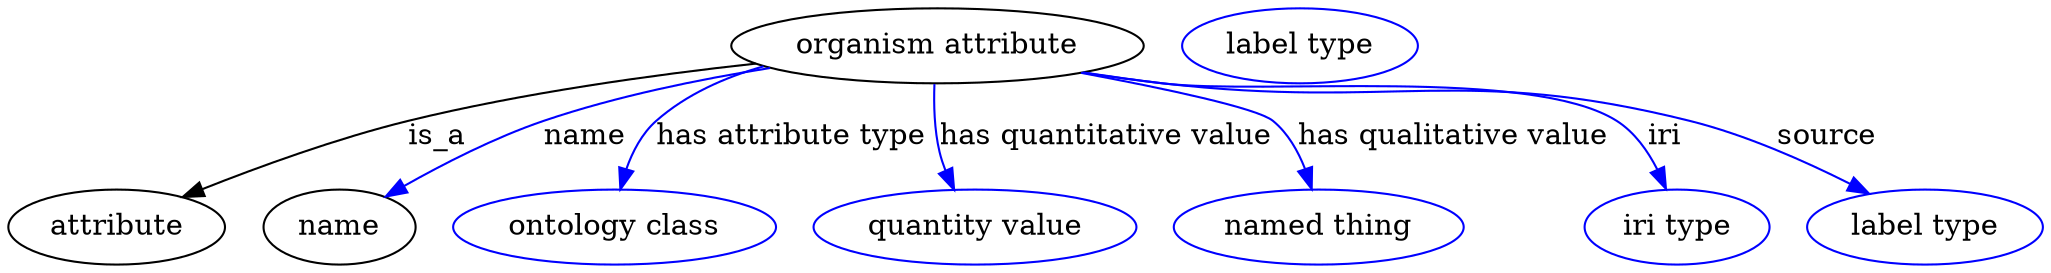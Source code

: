 digraph {
	graph [bb="0,0,975.54,123"];
	node [label="\N"];
	"organism attribute"	 [height=0.5,
		label="organism attribute",
		pos="445,105",
		width=2.7442];
	attribute	 [height=0.5,
		pos="51.995,18",
		width=1.4443];
	"organism attribute" -> attribute	 [label=is_a,
		lp="205,61.5",
		pos="e,84.52,32.157 356.24,97.061 307.06,91.507 245.1,82.597 191,69 157.69,60.63 121.29,47.107 94.099,36.088"];
	name	 [height=0.5,
		pos="158,18",
		width=1.011];
	"organism attribute" -> name	 [color=blue,
		label=name,
		lp="276,61.5",
		pos="e,180.9,32.37 363.17,94.752 329.4,89.159 290.23,80.882 256,69 232.79,60.948 208.28,48.192 189.58,37.452",
		style=solid];
	"has attribute type"	 [color=blue,
		height=0.5,
		label="ontology class",
		pos="290,18",
		width=2.1484];
	"organism attribute" -> "has attribute type"	 [color=blue,
		label="has attribute type",
		lp="375,61.5",
		pos="e,292.94,36.42 374.89,92.312 347.48,86.14 320.17,78.087 310,69 303.26,62.991 298.78,54.431 295.79,46.036",
		style=solid];
	"has quantitative value"	 [color=blue,
		height=0.5,
		label="quantity value",
		pos="463,18",
		width=2.1484];
	"organism attribute" -> "has quantitative value"	 [color=blue,
		label="has quantitative value",
		lp="526,61.5",
		pos="e,452.61,36.141 443.52,86.832 443.17,76.991 443.49,64.691 446,54 446.66,51.161 447.57,48.28 448.62,45.448",
		style=solid];
	"has qualitative value"	 [color=blue,
		height=0.5,
		label="named thing",
		pos="628,18",
		width=1.9318];
	"organism attribute" -> "has qualitative value"	 [color=blue,
		label="has qualitative value",
		lp="692.5,61.5",
		pos="e,624.55,36.092 515.7,92.261 555.49,84.554 598.66,75.075 606,69 613.15,63.076 618.03,54.39 621.34,45.86",
		style=solid];
	iri	 [color=blue,
		height=0.5,
		label="iri type",
		pos="800,18",
		width=1.2277];
	"organism attribute" -> iri	 [color=blue,
		label=iri,
		lp="794,61.5",
		pos="e,794.55,36.201 515.38,92.289 527.56,90.338 540.13,88.483 552,87 600.45,80.944 729.83,95.264 771,69 779.66,63.47 786,54.373 790.51,\
45.38",
		style=solid];
	source	 [color=blue,
		height=0.5,
		label="label type",
		pos="919,18",
		width=1.5707];
	"organism attribute" -> source	 [color=blue,
		label=source,
		lp="872.5,61.5",
		pos="e,891.21,33.895 515.08,92.222 527.35,90.267 540.02,88.428 552,87 664.37,73.597 696.27,96.709 806,69 832.54,62.298 860.6,49.668 882.11,\
38.654",
		style=solid];
	attribute_name	 [color=blue,
		height=0.5,
		label="label type",
		pos="618,105",
		width=1.5707];
}
